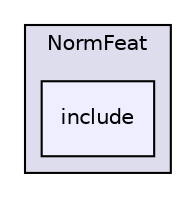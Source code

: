 digraph "LIA_SpkDet/NormFeat/include" {
  compound=true
  node [ fontsize="10", fontname="Helvetica"];
  edge [ labelfontsize="10", labelfontname="Helvetica"];
  subgraph clusterdir_f8b088632bef2522c102fbc125b96aa5 {
    graph [ bgcolor="#ddddee", pencolor="black", label="NormFeat" fontname="Helvetica", fontsize="10", URL="dir_f8b088632bef2522c102fbc125b96aa5.html"]
  dir_e82e024ade8715235d8140d24870d63c [shape=box, label="include", style="filled", fillcolor="#eeeeff", pencolor="black", URL="dir_e82e024ade8715235d8140d24870d63c.html"];
  }
}
